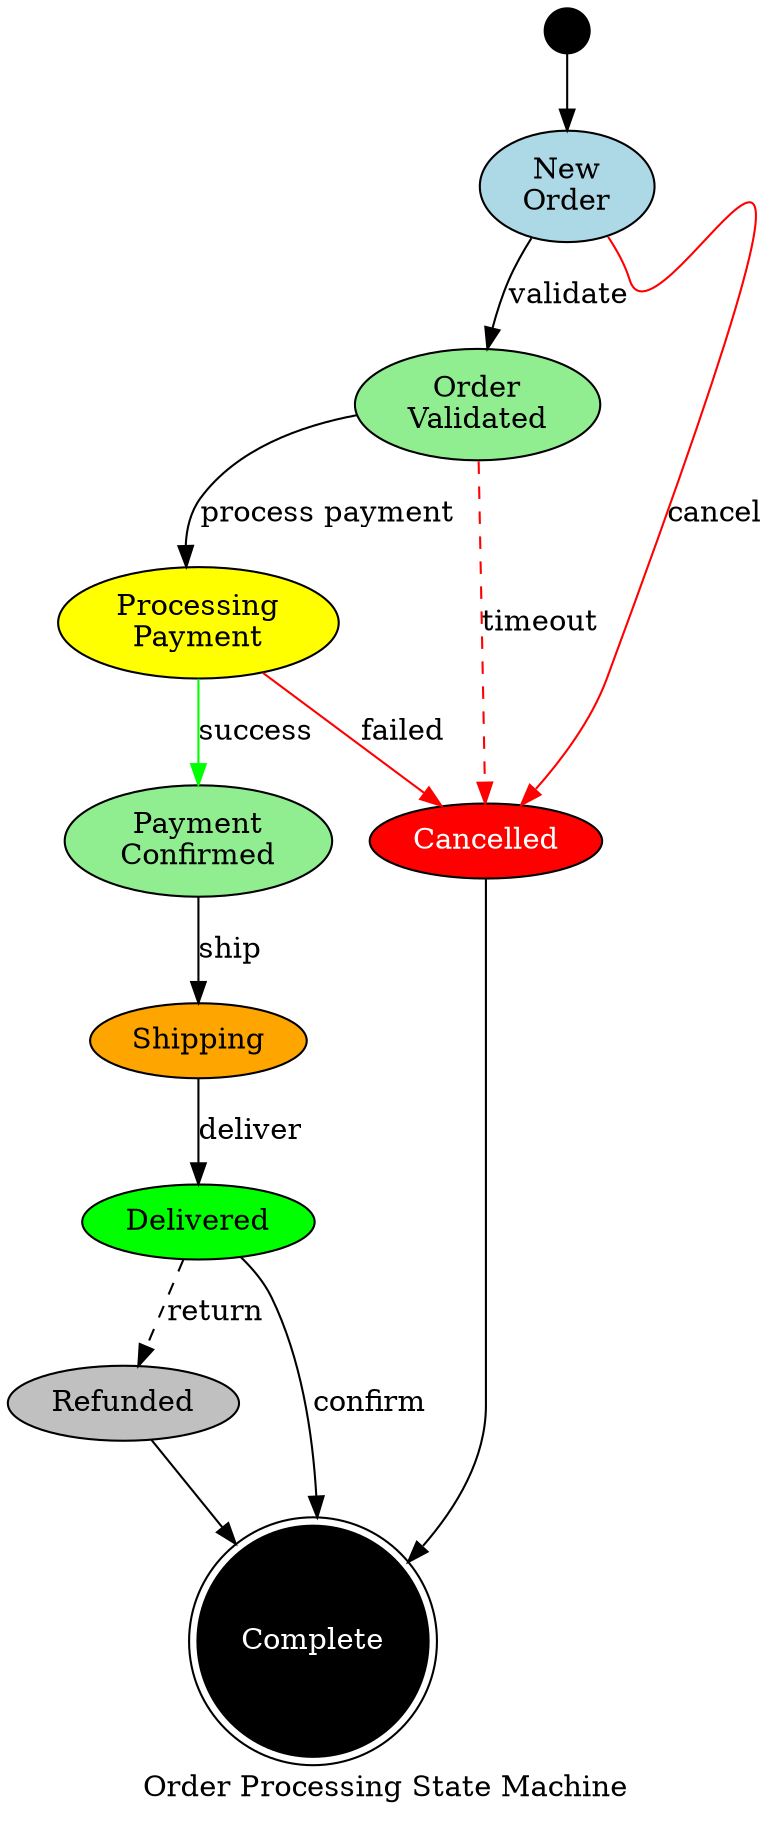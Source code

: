 digraph StateMachine {
    // State machine for order processing
    rankdir=TB;
    label="Order Processing State Machine";
    
    // Define states
    node [shape=ellipse, style=filled];
    
    // Initial state
    Start [shape=point, width=0.3];
    
    // States
    New [fillcolor=lightblue, label="New\nOrder"];
    Validated [fillcolor=lightgreen, label="Order\nValidated"];
    Processing [fillcolor=yellow, label="Processing\nPayment"];
    Paid [fillcolor=lightgreen, label="Payment\nConfirmed"];
    Shipping [fillcolor=orange, label="Shipping"];
    Delivered [fillcolor=green, label="Delivered"];
    Cancelled [fillcolor=red, fontcolor=white, label="Cancelled"];
    Refunded [fillcolor=gray, label="Refunded"];
    
    // Final state
    End [shape=doublecircle, fillcolor=black, fontcolor=white, label="Complete"];
    
    // Transitions
    Start -> New;
    New -> Validated [label="validate"];
    New -> Cancelled [label="cancel", color=red];
    Validated -> Processing [label="process payment"];
    Validated -> Cancelled [label="timeout", style=dashed, color=red];
    Processing -> Paid [label="success", color=green];
    Processing -> Cancelled [label="failed", color=red];
    Paid -> Shipping [label="ship"];
    Shipping -> Delivered [label="deliver"];
    Delivered -> End [label="confirm"];
    Delivered -> Refunded [label="return", style=dashed];
    Cancelled -> End;
    Refunded -> End;
}